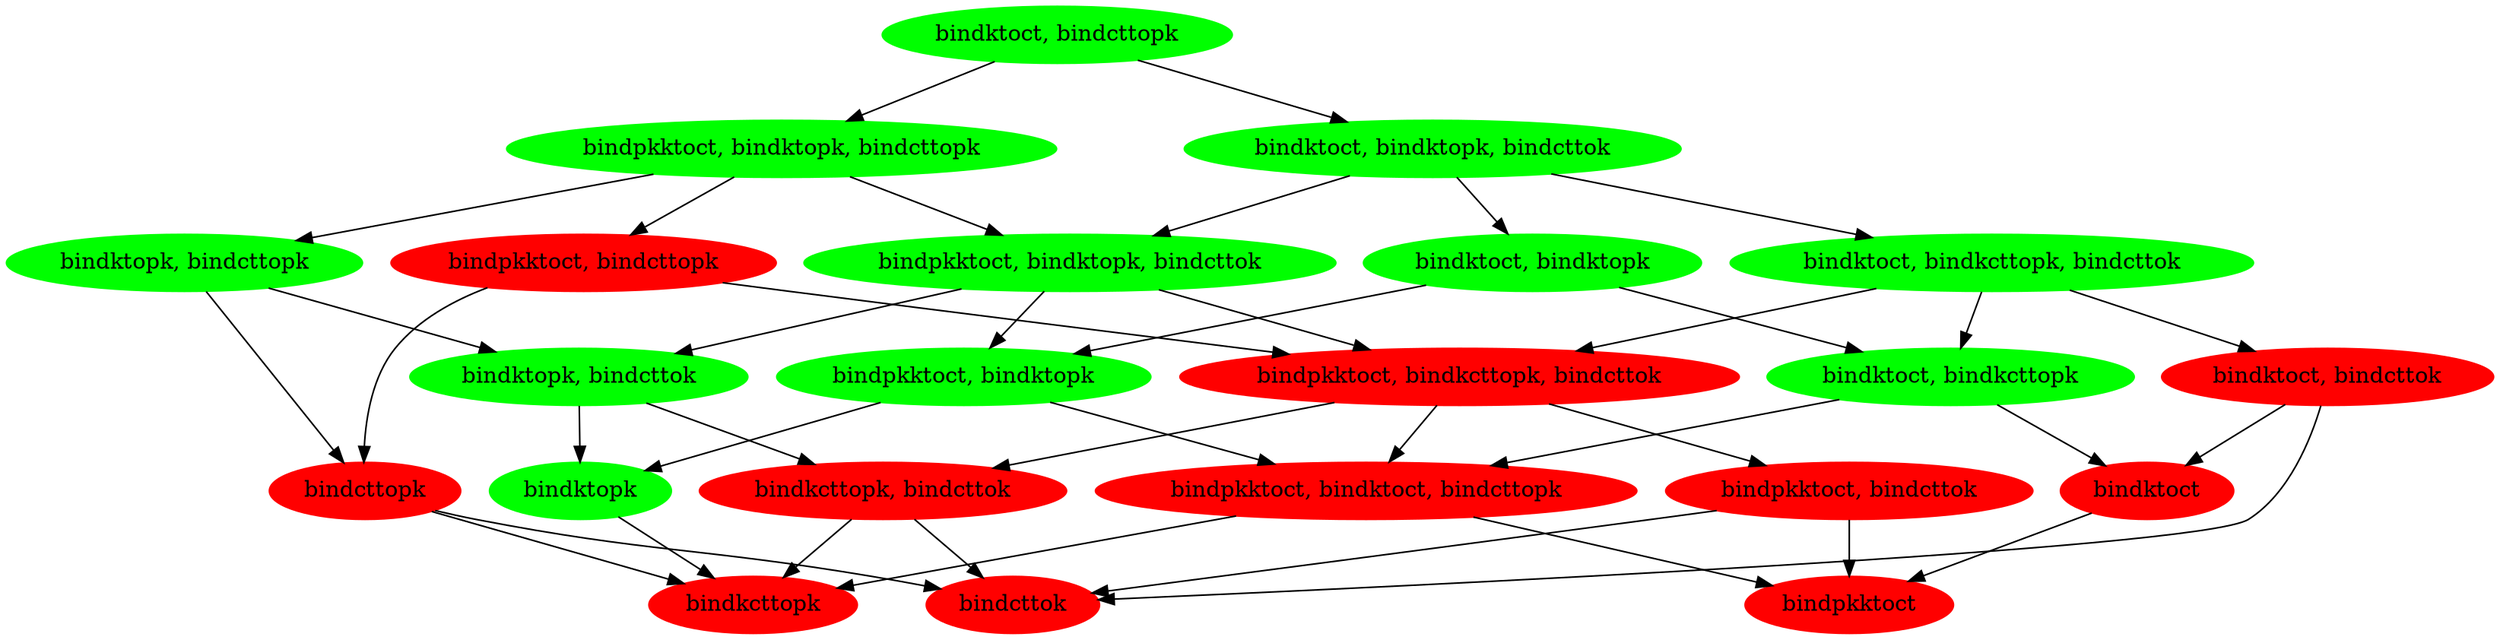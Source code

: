 // Sigma_Zero/Sigma.spthy_Implicit_Key_Authentication_Initiator_1706438051.898558
digraph {
	node [color=green style=filled]
	"bindktoct, bindcttopk" [label="bindktoct, bindcttopk"]
	node [color=green style=filled]
	"bindpkktoct, bindktopk, bindcttopk" [label="bindpkktoct, bindktopk, bindcttopk"]
	node [color=green style=filled]
	"bindktoct, bindktopk, bindcttok" [label="bindktoct, bindktopk, bindcttok"]
	node [color=green style=filled]
	"bindktopk, bindcttopk" [label="bindktopk, bindcttopk"]
	node [color=red style=filled]
	"bindpkktoct, bindcttopk" [label="bindpkktoct, bindcttopk"]
	node [color=green style=filled]
	"bindpkktoct, bindktopk, bindcttok" [label="bindpkktoct, bindktopk, bindcttok"]
	node [color=green style=filled]
	"bindktoct, bindktopk" [label="bindktoct, bindktopk"]
	node [color=green style=filled]
	"bindktoct, bindkcttopk, bindcttok" [label="bindktoct, bindkcttopk, bindcttok"]
	node [color=red style=filled]
	bindcttopk [label=bindcttopk]
	node [color=green style=filled]
	"bindktopk, bindcttok" [label="bindktopk, bindcttok"]
	node [color=red style=filled]
	"bindpkktoct, bindkcttopk, bindcttok" [label="bindpkktoct, bindkcttopk, bindcttok"]
	node [color=green style=filled]
	"bindpkktoct, bindktopk" [label="bindpkktoct, bindktopk"]
	node [color=green style=filled]
	"bindktoct, bindkcttopk" [label="bindktoct, bindkcttopk"]
	node [color=red style=filled]
	"bindktoct, bindcttok" [label="bindktoct, bindcttok"]
	node [color=red style=filled]
	"bindkcttopk, bindcttok" [label="bindkcttopk, bindcttok"]
	node [color=red style=filled]
	"bindpkktoct, bindktoct, bindcttopk" [label="bindpkktoct, bindktoct, bindcttopk"]
	node [color=red style=filled]
	"bindpkktoct, bindcttok" [label="bindpkktoct, bindcttok"]
	node [color=red style=filled]
	bindktoct [label=bindktoct]
	node [color=red style=filled]
	bindkcttopk [label=bindkcttopk]
	node [color=red style=filled]
	bindcttok [label=bindcttok]
	node [color=green style=filled]
	bindktopk [label=bindktopk]
	node [color=red style=filled]
	bindpkktoct [label=bindpkktoct]
	"bindktoct, bindcttopk" -> "bindpkktoct, bindktopk, bindcttopk"
	"bindktoct, bindcttopk" -> "bindktoct, bindktopk, bindcttok"
	"bindpkktoct, bindktopk, bindcttopk" -> "bindktopk, bindcttopk"
	"bindpkktoct, bindktopk, bindcttopk" -> "bindpkktoct, bindcttopk"
	"bindpkktoct, bindktopk, bindcttopk" -> "bindpkktoct, bindktopk, bindcttok"
	"bindktoct, bindktopk, bindcttok" -> "bindpkktoct, bindktopk, bindcttok"
	"bindktoct, bindktopk, bindcttok" -> "bindktoct, bindktopk"
	"bindktoct, bindktopk, bindcttok" -> "bindktoct, bindkcttopk, bindcttok"
	"bindktopk, bindcttopk" -> bindcttopk
	"bindktopk, bindcttopk" -> "bindktopk, bindcttok"
	"bindpkktoct, bindcttopk" -> bindcttopk
	"bindpkktoct, bindcttopk" -> "bindpkktoct, bindkcttopk, bindcttok"
	"bindpkktoct, bindktopk, bindcttok" -> "bindktopk, bindcttok"
	"bindpkktoct, bindktopk, bindcttok" -> "bindpkktoct, bindkcttopk, bindcttok"
	"bindpkktoct, bindktopk, bindcttok" -> "bindpkktoct, bindktopk"
	"bindktoct, bindktopk" -> "bindpkktoct, bindktopk"
	"bindktoct, bindktopk" -> "bindktoct, bindkcttopk"
	"bindktoct, bindkcttopk, bindcttok" -> "bindktoct, bindcttok"
	"bindktoct, bindkcttopk, bindcttok" -> "bindktoct, bindkcttopk"
	"bindktoct, bindkcttopk, bindcttok" -> "bindpkktoct, bindkcttopk, bindcttok"
	bindcttopk -> bindkcttopk
	bindcttopk -> bindcttok
	"bindktopk, bindcttok" -> "bindkcttopk, bindcttok"
	"bindktopk, bindcttok" -> bindktopk
	"bindpkktoct, bindkcttopk, bindcttok" -> "bindkcttopk, bindcttok"
	"bindpkktoct, bindkcttopk, bindcttok" -> "bindpkktoct, bindktoct, bindcttopk"
	"bindpkktoct, bindkcttopk, bindcttok" -> "bindpkktoct, bindcttok"
	"bindpkktoct, bindktopk" -> "bindpkktoct, bindktoct, bindcttopk"
	"bindpkktoct, bindktopk" -> bindktopk
	"bindktoct, bindkcttopk" -> "bindpkktoct, bindktoct, bindcttopk"
	"bindktoct, bindkcttopk" -> bindktoct
	"bindktoct, bindcttok" -> bindktoct
	"bindktoct, bindcttok" -> bindcttok
	"bindkcttopk, bindcttok" -> bindkcttopk
	"bindkcttopk, bindcttok" -> bindcttok
	"bindpkktoct, bindktoct, bindcttopk" -> bindkcttopk
	"bindpkktoct, bindktoct, bindcttopk" -> bindpkktoct
	"bindpkktoct, bindcttok" -> bindcttok
	"bindpkktoct, bindcttok" -> bindpkktoct
	bindktoct -> bindpkktoct
	bindktopk -> bindkcttopk
}
